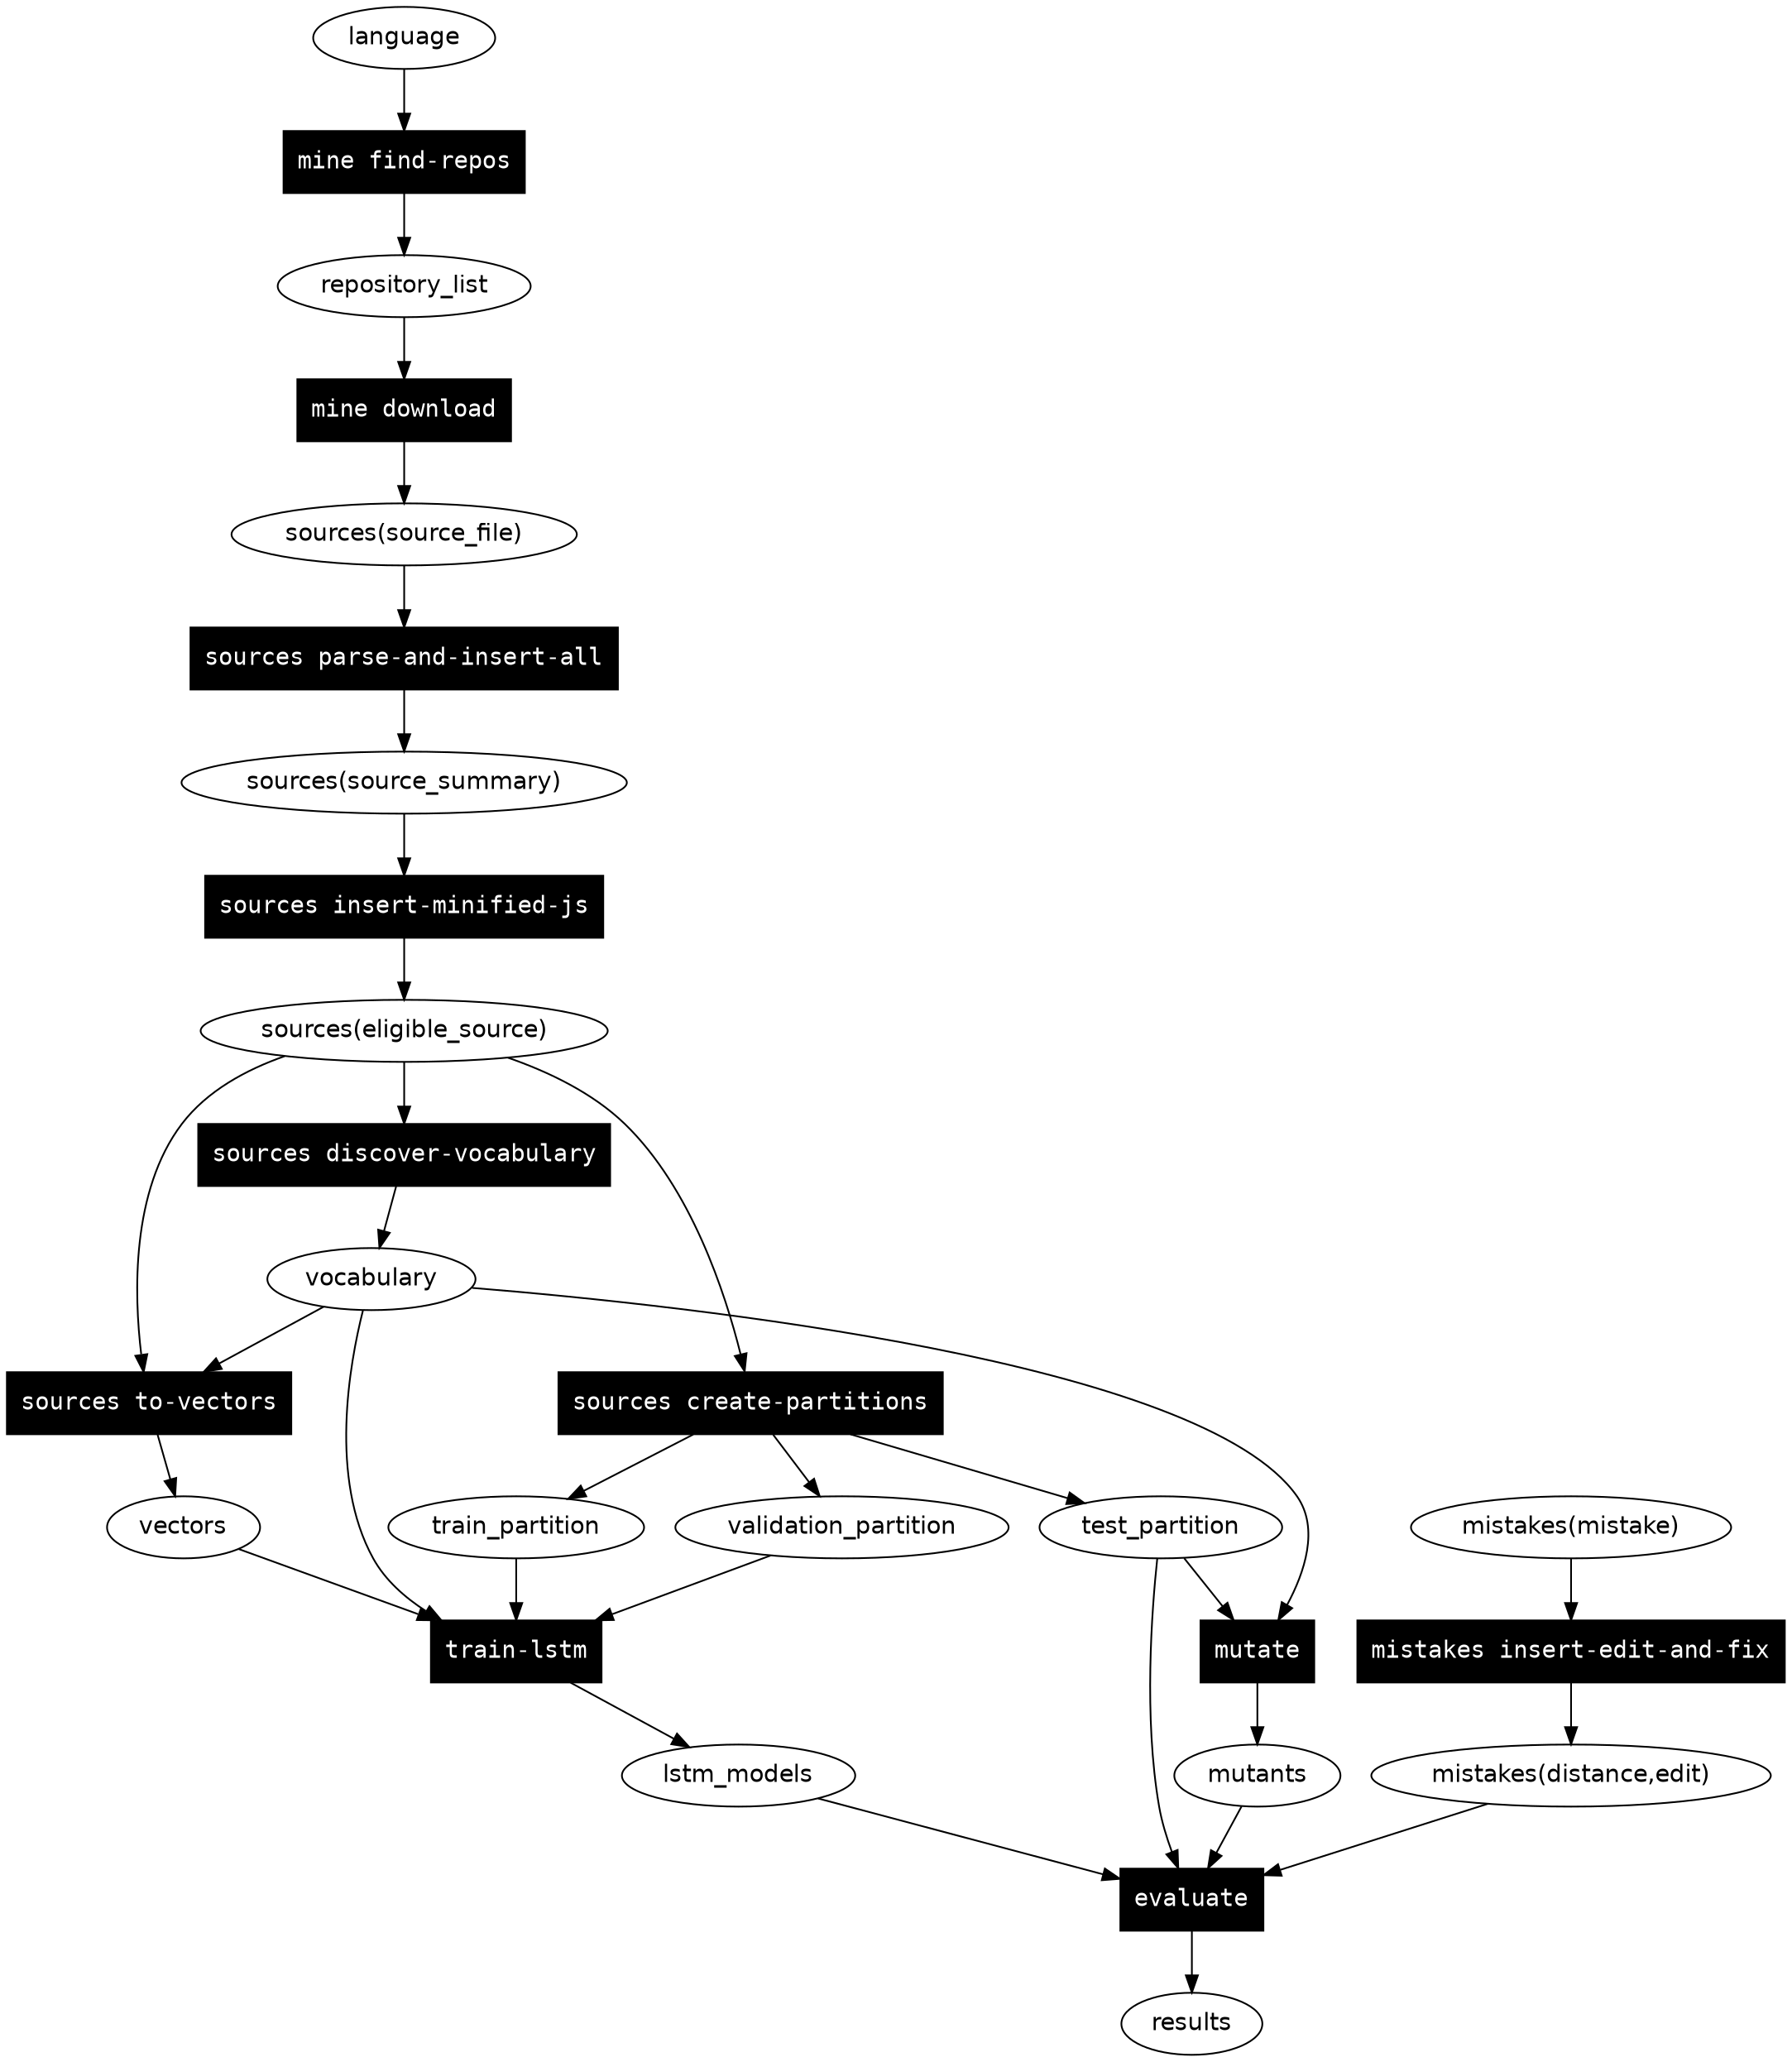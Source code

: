 /* Renders a bipartite graph of **programs** and **products**. */
digraph {
    rankdir=TB;

    /* These are tasks. */
    node [shape=box,style=filled,fillcolor=black,fontcolor=white,fontname="Courier"];
    corpus2vectors       [label="sources to-vectors"];
    discover_vocabulary  [label="sources discover-vocabulary"];
    download             [label="mine download"];
    evaluate             [label="evaluate"];
    mark_minified_js     [label="sources insert-minified-js"];
    get_repo_list        [label="mine find-repos"];
    mutate               [label="mutate"];
    parse_and_insert_all [label="sources parse-and-insert-all"];
    create_partitions    [label="sources create-partitions"];
    train                [label="train-lstm"];
    insert_mistakes      [label="mistakes insert-edit-and-fix"];


    /* The rest of the nodes are entities. */
    node [shape=ellipse,style=solid,fillcolor=white,fontcolor=black,fontname="Helvetica"];

    /* Notation:

        sources(source_summary) means the table or view called
        "source_summary" in the "sources" SQLite3 database.

        If a file is in sources(source_summary), it has syntactically-correct
        source code (i.e., source_summary contains only parsable source code).

        sources(eligible_source) is a view containing source code:
         * That is syntatically-correct.
         * [JavaScript] Does not end in *.min.js or *-min.js
         * [JavaScript] Does not have a high token / line ratio
           (around 100 tokens-per-line is a high ratio).
    */

    /* {inputs} -> program -> {output} */
    { language } -> get_repo_list -> repository_list;
    { repository_list } -> download -> "sources(source_file)";
    { "sources(source_file)" } -> parse_and_insert_all -> "sources(source_summary)";
    { "sources(source_summary)" } -> mark_minified_js -> "sources(eligible_source)";
        /* This step is only applicable for JavaScript; it can be skipped for
         * other languages. */
    { "sources(eligible_source)" } -> discover_vocabulary -> vocabulary;
    { "sources(eligible_source)", vocabulary } -> corpus2vectors -> vectors;
    { "sources(eligible_source)" } -> create_partitions -> { train_partition, validation_partition, test_partition };
    { vectors, train_partition, validation_partition, vocabulary } -> train -> lstm_models;
    { test_partition, vocabulary } -> mutate -> mutants;
    { lstm_models, test_partition, mutants, "mistakes(distance,edit)" } -> evaluate -> results;

    { "mistakes(mistake)" } -> insert_mistakes -> { "mistakes(distance,edit)" };
}
